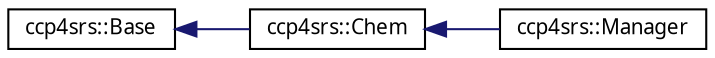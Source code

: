 digraph "Graphical Class Hierarchy"
{
  edge [fontname="FreeSans.ttf",fontsize="10",labelfontname="FreeSans.ttf",labelfontsize="10"];
  node [fontname="FreeSans.ttf",fontsize="10",shape=record];
  rankdir="LR";
  Node1 [label="ccp4srs::Base",height=0.2,width=0.4,color="black", fillcolor="white", style="filled",URL="$classccp4srs_1_1_base.html"];
  Node1 -> Node2 [dir="back",color="midnightblue",fontsize="10",style="solid",fontname="FreeSans.ttf"];
  Node2 [label="ccp4srs::Chem",height=0.2,width=0.4,color="black", fillcolor="white", style="filled",URL="$classccp4srs_1_1_chem.html"];
  Node2 -> Node3 [dir="back",color="midnightblue",fontsize="10",style="solid",fontname="FreeSans.ttf"];
  Node3 [label="ccp4srs::Manager",height=0.2,width=0.4,color="black", fillcolor="white", style="filled",URL="$classccp4srs_1_1_manager.html"];
}
